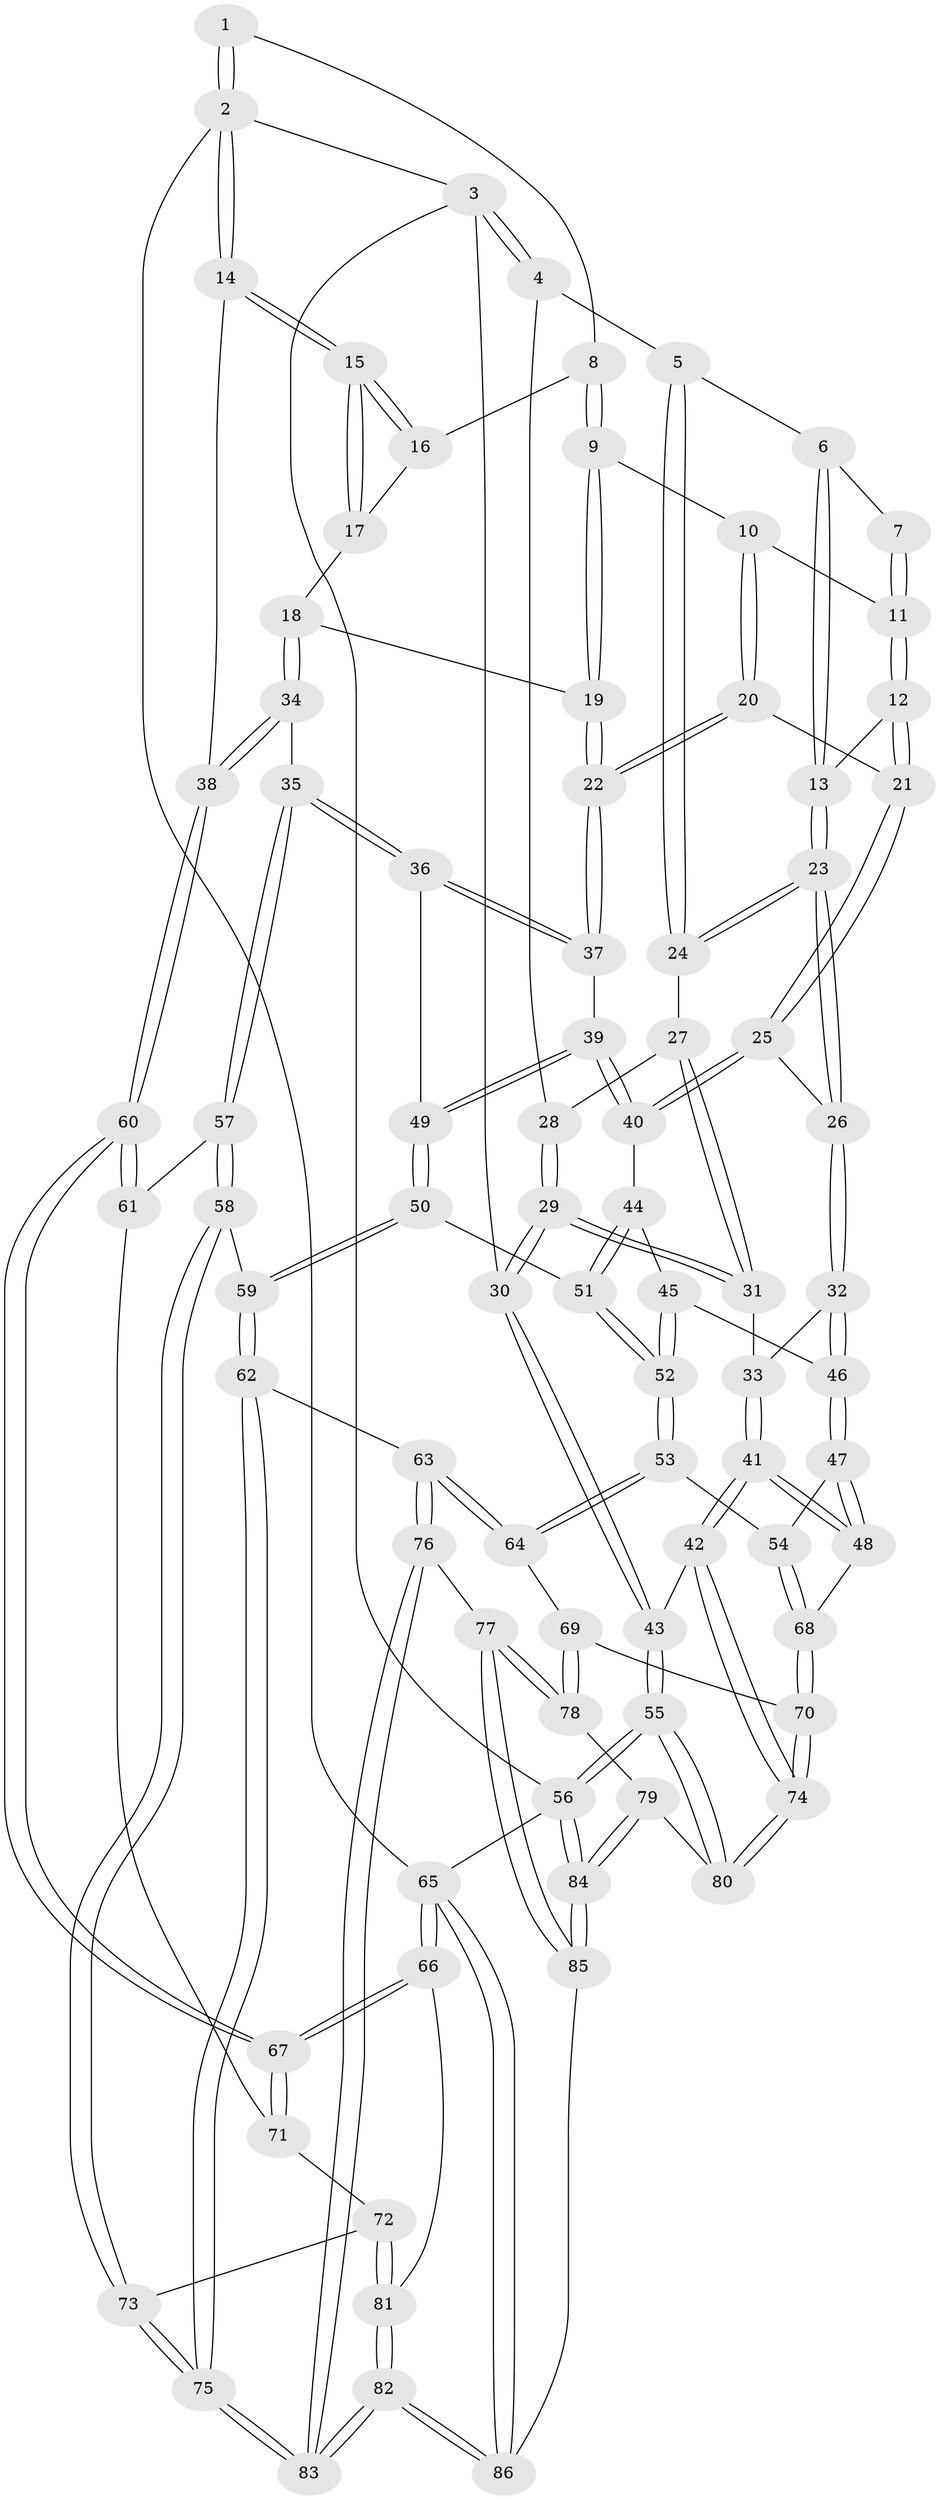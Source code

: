 // Generated by graph-tools (version 1.1) at 2025/51/03/09/25 03:51:07]
// undirected, 86 vertices, 212 edges
graph export_dot {
graph [start="1"]
  node [color=gray90,style=filled];
  1 [pos="+0.7744009518442913+0"];
  2 [pos="+1+0"];
  3 [pos="+0+0"];
  4 [pos="+0+0"];
  5 [pos="+0+0"];
  6 [pos="+0.33854600304629084+0"];
  7 [pos="+0.4824060757714769+0"];
  8 [pos="+0.7388980544733755+0.05970056562719455"];
  9 [pos="+0.6855344682509962+0.09369284262520024"];
  10 [pos="+0.6583885551099795+0.09518523626076494"];
  11 [pos="+0.5982586188831013+0.07693124178577945"];
  12 [pos="+0.5085801847570881+0.1335521948772128"];
  13 [pos="+0.40202624241048956+0.08160986725773439"];
  14 [pos="+1+0"];
  15 [pos="+1+0"];
  16 [pos="+0.761275956207875+0.07668056364520244"];
  17 [pos="+0.814458101569576+0.1434934276925511"];
  18 [pos="+0.8246836725748852+0.2221231930145021"];
  19 [pos="+0.6965007845162555+0.2314650378735319"];
  20 [pos="+0.5753643568919813+0.24235305587643274"];
  21 [pos="+0.5187853486029887+0.16567619619764462"];
  22 [pos="+0.6024566120822984+0.335684526101235"];
  23 [pos="+0.3242596929330781+0.23145207805911244"];
  24 [pos="+0.25587630184388355+0.19925027514739246"];
  25 [pos="+0.37227498355868244+0.31043588114280735"];
  26 [pos="+0.34505527241280404+0.2991924917152192"];
  27 [pos="+0.16889323127568598+0.22393857653635058"];
  28 [pos="+0.12440463051817269+0.19971945035835897"];
  29 [pos="+0.015728272527555917+0.3080009161508054"];
  30 [pos="+0+0.3597661236687142"];
  31 [pos="+0.14499650600660616+0.30959340403513996"];
  32 [pos="+0.29425022794703776+0.34412669784161637"];
  33 [pos="+0.18856089337316564+0.34927332458310634"];
  34 [pos="+0.9822741699947899+0.40868200471818"];
  35 [pos="+0.8966677818276023+0.4587241315535489"];
  36 [pos="+0.8381587268142248+0.4417192478280598"];
  37 [pos="+0.6021886561598285+0.33710918927125155"];
  38 [pos="+1+0.38466647151904326"];
  39 [pos="+0.559513238270068+0.3657773429974952"];
  40 [pos="+0.43282998009995177+0.3482330215791884"];
  41 [pos="+0.040952790997272455+0.5796204467663634"];
  42 [pos="+0.004291239121185084+0.583092941696035"];
  43 [pos="+0+0.5913372198506306"];
  44 [pos="+0.40758625997933184+0.4400068225547619"];
  45 [pos="+0.3445013038715156+0.4897030424341598"];
  46 [pos="+0.2717532944786806+0.4653448294206752"];
  47 [pos="+0.262297747486304+0.4761847673076276"];
  48 [pos="+0.13799993074247707+0.5931100511798411"];
  49 [pos="+0.5523839039875107+0.5517600140815755"];
  50 [pos="+0.5494663820556869+0.5637544085538874"];
  51 [pos="+0.44581075353582794+0.5892404296744459"];
  52 [pos="+0.40859615442642344+0.612120450491992"];
  53 [pos="+0.4056953882045801+0.6153800962734564"];
  54 [pos="+0.40417923869368266+0.6152746571208093"];
  55 [pos="+0+0.8034335303016917"];
  56 [pos="+0+1"];
  57 [pos="+0.8271939949906478+0.6050894952058115"];
  58 [pos="+0.7664463993558417+0.6786880906191952"];
  59 [pos="+0.6583897702833894+0.684465832773881"];
  60 [pos="+1+0.6154539659149417"];
  61 [pos="+0.9472607067918649+0.70187182969428"];
  62 [pos="+0.5736935712523875+0.790990526289585"];
  63 [pos="+0.5526782047860291+0.8032670897955742"];
  64 [pos="+0.4098838511317597+0.7333392751299735"];
  65 [pos="+1+1"];
  66 [pos="+1+0.9316646889985548"];
  67 [pos="+1+0.8612057075483408"];
  68 [pos="+0.1701090776497452+0.6143390022999892"];
  69 [pos="+0.3640309725000222+0.7706686627366088"];
  70 [pos="+0.2563802237238667+0.7766767729711119"];
  71 [pos="+0.9864757603647428+0.7679932745224887"];
  72 [pos="+0.8478306863803461+0.8136971442879366"];
  73 [pos="+0.8042228239751289+0.7725168088876971"];
  74 [pos="+0.21549721037556072+0.8644077945600722"];
  75 [pos="+0.7051321626367093+0.9083493718040675"];
  76 [pos="+0.5393738822063009+0.8433866426348929"];
  77 [pos="+0.42808552987234727+0.9519693501249848"];
  78 [pos="+0.38801968224911426+0.92196745202955"];
  79 [pos="+0.21608301824653947+0.9172420818233314"];
  80 [pos="+0.20325339263620443+0.8939974836504545"];
  81 [pos="+0.8844801214386693+0.9021322462313744"];
  82 [pos="+0.7251557899769955+1"];
  83 [pos="+0.7128868564878524+1"];
  84 [pos="+0.1905911581891308+1"];
  85 [pos="+0.46661029198990694+1"];
  86 [pos="+0.7231979544953205+1"];
  1 -- 2;
  1 -- 2;
  1 -- 8;
  2 -- 3;
  2 -- 14;
  2 -- 14;
  2 -- 65;
  3 -- 4;
  3 -- 4;
  3 -- 30;
  3 -- 56;
  4 -- 5;
  4 -- 28;
  5 -- 6;
  5 -- 24;
  5 -- 24;
  6 -- 7;
  6 -- 13;
  6 -- 13;
  7 -- 11;
  7 -- 11;
  8 -- 9;
  8 -- 9;
  8 -- 16;
  9 -- 10;
  9 -- 19;
  9 -- 19;
  10 -- 11;
  10 -- 20;
  10 -- 20;
  11 -- 12;
  11 -- 12;
  12 -- 13;
  12 -- 21;
  12 -- 21;
  13 -- 23;
  13 -- 23;
  14 -- 15;
  14 -- 15;
  14 -- 38;
  15 -- 16;
  15 -- 16;
  15 -- 17;
  15 -- 17;
  16 -- 17;
  17 -- 18;
  18 -- 19;
  18 -- 34;
  18 -- 34;
  19 -- 22;
  19 -- 22;
  20 -- 21;
  20 -- 22;
  20 -- 22;
  21 -- 25;
  21 -- 25;
  22 -- 37;
  22 -- 37;
  23 -- 24;
  23 -- 24;
  23 -- 26;
  23 -- 26;
  24 -- 27;
  25 -- 26;
  25 -- 40;
  25 -- 40;
  26 -- 32;
  26 -- 32;
  27 -- 28;
  27 -- 31;
  27 -- 31;
  28 -- 29;
  28 -- 29;
  29 -- 30;
  29 -- 30;
  29 -- 31;
  29 -- 31;
  30 -- 43;
  30 -- 43;
  31 -- 33;
  32 -- 33;
  32 -- 46;
  32 -- 46;
  33 -- 41;
  33 -- 41;
  34 -- 35;
  34 -- 38;
  34 -- 38;
  35 -- 36;
  35 -- 36;
  35 -- 57;
  35 -- 57;
  36 -- 37;
  36 -- 37;
  36 -- 49;
  37 -- 39;
  38 -- 60;
  38 -- 60;
  39 -- 40;
  39 -- 40;
  39 -- 49;
  39 -- 49;
  40 -- 44;
  41 -- 42;
  41 -- 42;
  41 -- 48;
  41 -- 48;
  42 -- 43;
  42 -- 74;
  42 -- 74;
  43 -- 55;
  43 -- 55;
  44 -- 45;
  44 -- 51;
  44 -- 51;
  45 -- 46;
  45 -- 52;
  45 -- 52;
  46 -- 47;
  46 -- 47;
  47 -- 48;
  47 -- 48;
  47 -- 54;
  48 -- 68;
  49 -- 50;
  49 -- 50;
  50 -- 51;
  50 -- 59;
  50 -- 59;
  51 -- 52;
  51 -- 52;
  52 -- 53;
  52 -- 53;
  53 -- 54;
  53 -- 64;
  53 -- 64;
  54 -- 68;
  54 -- 68;
  55 -- 56;
  55 -- 56;
  55 -- 80;
  55 -- 80;
  56 -- 84;
  56 -- 84;
  56 -- 65;
  57 -- 58;
  57 -- 58;
  57 -- 61;
  58 -- 59;
  58 -- 73;
  58 -- 73;
  59 -- 62;
  59 -- 62;
  60 -- 61;
  60 -- 61;
  60 -- 67;
  60 -- 67;
  61 -- 71;
  62 -- 63;
  62 -- 75;
  62 -- 75;
  63 -- 64;
  63 -- 64;
  63 -- 76;
  63 -- 76;
  64 -- 69;
  65 -- 66;
  65 -- 66;
  65 -- 86;
  65 -- 86;
  66 -- 67;
  66 -- 67;
  66 -- 81;
  67 -- 71;
  67 -- 71;
  68 -- 70;
  68 -- 70;
  69 -- 70;
  69 -- 78;
  69 -- 78;
  70 -- 74;
  70 -- 74;
  71 -- 72;
  72 -- 73;
  72 -- 81;
  72 -- 81;
  73 -- 75;
  73 -- 75;
  74 -- 80;
  74 -- 80;
  75 -- 83;
  75 -- 83;
  76 -- 77;
  76 -- 83;
  76 -- 83;
  77 -- 78;
  77 -- 78;
  77 -- 85;
  77 -- 85;
  78 -- 79;
  79 -- 80;
  79 -- 84;
  79 -- 84;
  81 -- 82;
  81 -- 82;
  82 -- 83;
  82 -- 83;
  82 -- 86;
  82 -- 86;
  84 -- 85;
  84 -- 85;
  85 -- 86;
}

